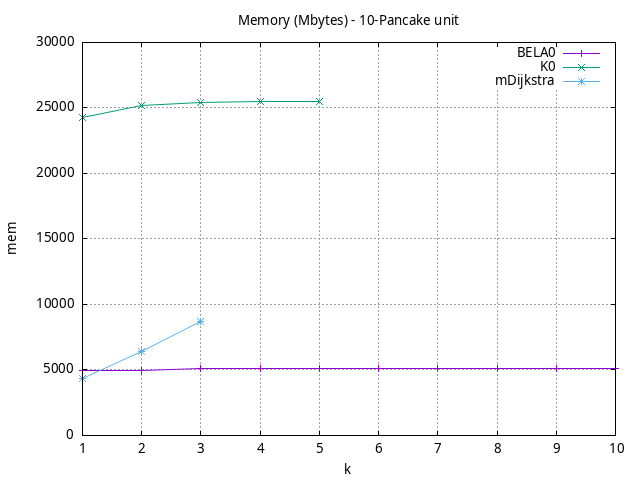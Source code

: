 #!/usr/bin/gnuplot
# -*- coding: utf-8 -*-
#
# results/n-pancake/unit/10/10pancake.brute-force.mem.gnuplot
#
# Started on 12/07/2023 15:24:30
# Author: Carlos Linares López
set grid
set xlabel "k"
set ylabel "mem"

set title "Memory (Mbytes) - 10-Pancake unit"

set terminal png enhanced font "Ariel,10"
set output '10pancake.brute-force.mem.png'

plot "-" title "BELA0"      with linesp, "-" title "K0"      with linesp, "-" title "mDijkstra"      with linesp

	1 4984.12
	2 4974.63
	3 5100.6
	4 5106.52
	5 5105.15
	6 5107.37
	7 5107.58
	8 5107.9
	9 5108.14
	10 5108.29
end
	1 24279.74
	2 25189.48
	3 25430.95
	4 25461.47
	5 25476.73
end
	1 4349.86
	2 6427.79
	3 8683.1
end

